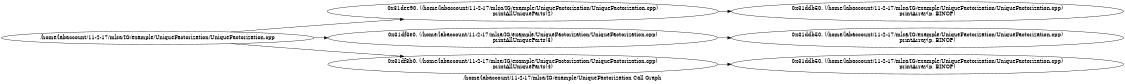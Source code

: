 digraph "/home/labaccount/11-2-17/mlsa/IG/example/UniqueFactorization Call Graph" {
	graph [dpi=300
		rankdir=LR
		size="7.5, 10"
		label="/home/labaccount/11-2-17/mlsa/IG/example/UniqueFactorization Call Graph"
	];

	Node0x447598922 [shape=oval, label="/home/labaccount/11-2-17/mlsa/IG/example/UniqueFactorization/UniqueFactorization.cpp"];
	Node0x682294151 [shape=oval, label="0x31dee90. (/home/labaccount/11-2-17/mlsa/IG/example/UniqueFactorization/UniqueFactorization.cpp)\nprintAllUniqueParts(2)"];
	Node0x447598922 -> Node0x682294151;
	Node0x869661706 [shape=oval, label="0x31df3e0. (/home/labaccount/11-2-17/mlsa/IG/example/UniqueFactorization/UniqueFactorization.cpp)\nprintAllUniqueParts(3)"];
	Node0x447598922 -> Node0x869661706;
	Node0x468191282 [shape=oval, label="0x31df8b0. (/home/labaccount/11-2-17/mlsa/IG/example/UniqueFactorization/UniqueFactorization.cpp)\nprintAllUniqueParts(4)"];
	Node0x447598922 -> Node0x468191282;
	Node0x727802609 [shape=oval, label="0x31ddb50. (/home/labaccount/11-2-17/mlsa/IG/example/UniqueFactorization/UniqueFactorization.cpp)\nprintArray(p, BINOP)"];
	Node0x682294151 -> Node0x727802609;
	Node0x930638465 [shape=oval, label="0x31ddb50. (/home/labaccount/11-2-17/mlsa/IG/example/UniqueFactorization/UniqueFactorization.cpp)\nprintArray(p, BINOP)"];
	Node0x869661706 -> Node0x930638465;
	Node0x983478978 [shape=oval, label="0x31ddb50. (/home/labaccount/11-2-17/mlsa/IG/example/UniqueFactorization/UniqueFactorization.cpp)\nprintArray(p, BINOP)"];
	Node0x468191282 -> Node0x983478978;
}
